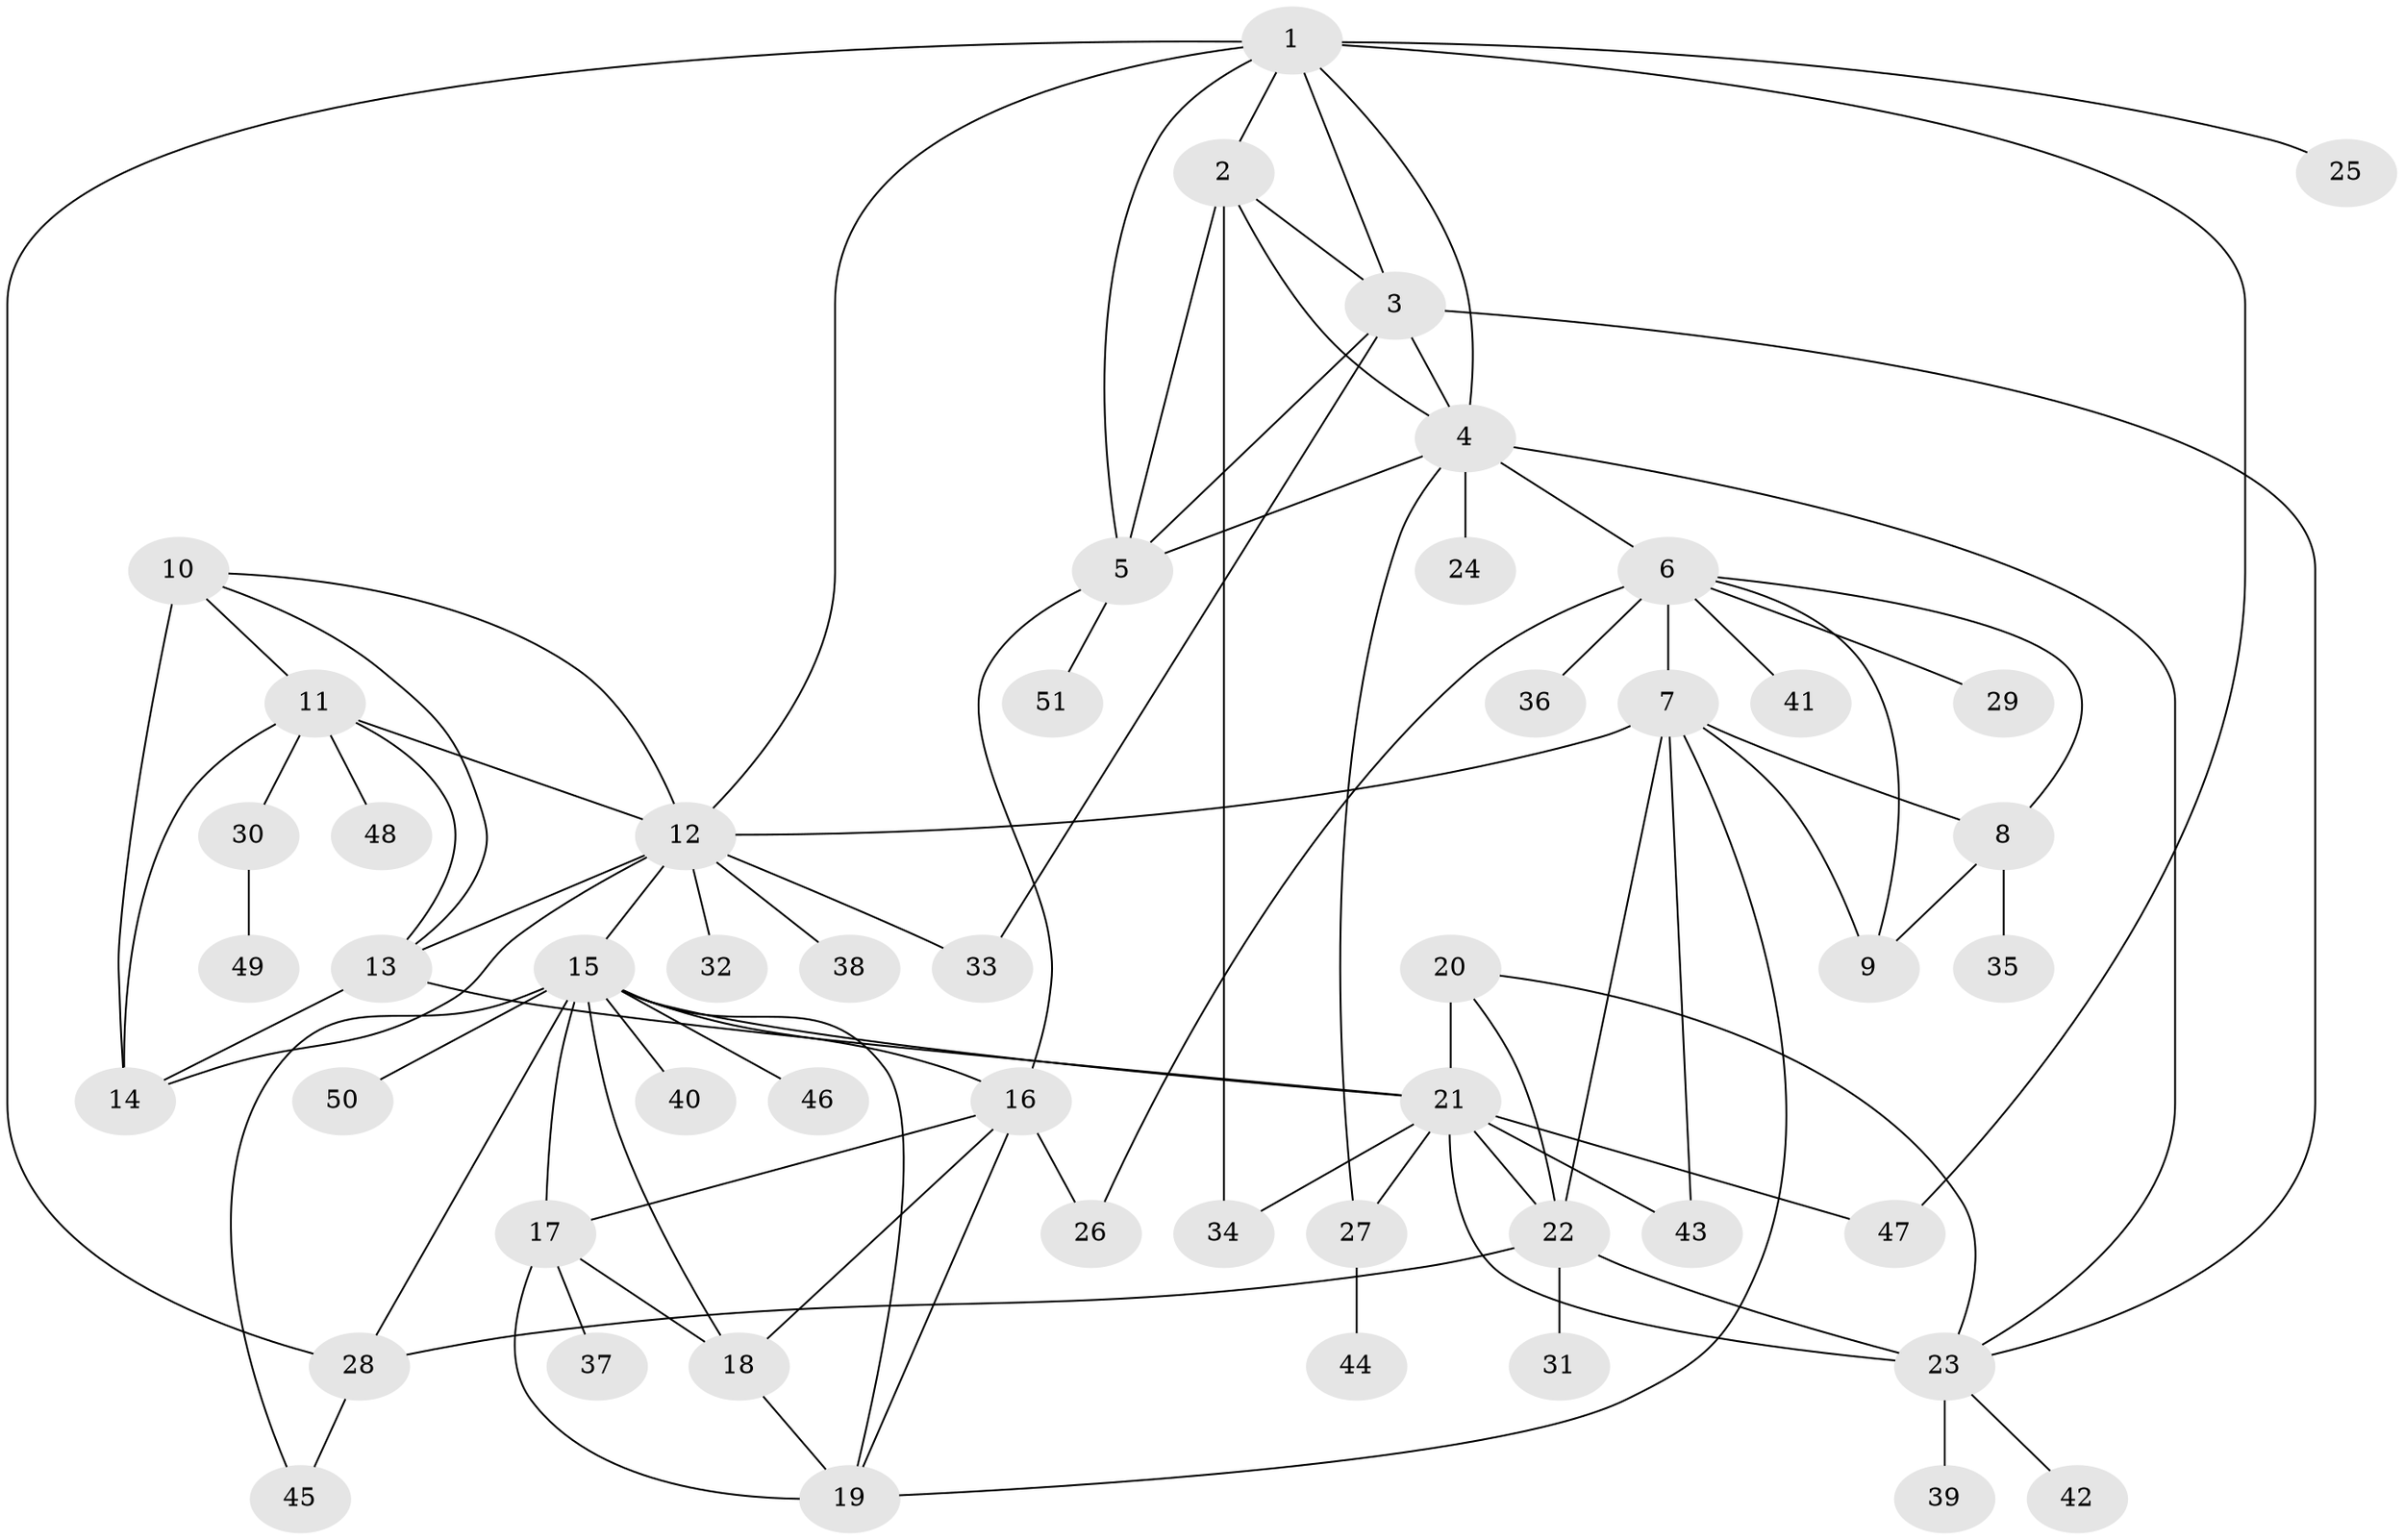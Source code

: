 // original degree distribution, {9: 0.009900990099009901, 8: 0.039603960396039604, 6: 0.0594059405940594, 11: 0.0297029702970297, 10: 0.019801980198019802, 7: 0.039603960396039604, 5: 0.0297029702970297, 4: 0.039603960396039604, 12: 0.009900990099009901, 1: 0.5445544554455446, 2: 0.15841584158415842, 3: 0.019801980198019802}
// Generated by graph-tools (version 1.1) at 2025/37/03/09/25 02:37:29]
// undirected, 51 vertices, 90 edges
graph export_dot {
graph [start="1"]
  node [color=gray90,style=filled];
  1;
  2;
  3;
  4;
  5;
  6;
  7;
  8;
  9;
  10;
  11;
  12;
  13;
  14;
  15;
  16;
  17;
  18;
  19;
  20;
  21;
  22;
  23;
  24;
  25;
  26;
  27;
  28;
  29;
  30;
  31;
  32;
  33;
  34;
  35;
  36;
  37;
  38;
  39;
  40;
  41;
  42;
  43;
  44;
  45;
  46;
  47;
  48;
  49;
  50;
  51;
  1 -- 2 [weight=1.0];
  1 -- 3 [weight=1.0];
  1 -- 4 [weight=1.0];
  1 -- 5 [weight=1.0];
  1 -- 12 [weight=1.0];
  1 -- 25 [weight=1.0];
  1 -- 28 [weight=1.0];
  1 -- 47 [weight=1.0];
  2 -- 3 [weight=2.0];
  2 -- 4 [weight=1.0];
  2 -- 5 [weight=1.0];
  2 -- 34 [weight=4.0];
  3 -- 4 [weight=1.0];
  3 -- 5 [weight=2.0];
  3 -- 23 [weight=1.0];
  3 -- 33 [weight=1.0];
  4 -- 5 [weight=1.0];
  4 -- 6 [weight=1.0];
  4 -- 23 [weight=1.0];
  4 -- 24 [weight=3.0];
  4 -- 27 [weight=1.0];
  5 -- 16 [weight=1.0];
  5 -- 51 [weight=1.0];
  6 -- 7 [weight=2.0];
  6 -- 8 [weight=1.0];
  6 -- 9 [weight=1.0];
  6 -- 26 [weight=1.0];
  6 -- 29 [weight=1.0];
  6 -- 36 [weight=1.0];
  6 -- 41 [weight=1.0];
  7 -- 8 [weight=2.0];
  7 -- 9 [weight=2.0];
  7 -- 12 [weight=1.0];
  7 -- 19 [weight=1.0];
  7 -- 22 [weight=1.0];
  7 -- 43 [weight=1.0];
  8 -- 9 [weight=1.0];
  8 -- 35 [weight=1.0];
  10 -- 11 [weight=1.0];
  10 -- 12 [weight=1.0];
  10 -- 13 [weight=1.0];
  10 -- 14 [weight=3.0];
  11 -- 12 [weight=1.0];
  11 -- 13 [weight=1.0];
  11 -- 14 [weight=1.0];
  11 -- 30 [weight=1.0];
  11 -- 48 [weight=1.0];
  12 -- 13 [weight=1.0];
  12 -- 14 [weight=1.0];
  12 -- 15 [weight=1.0];
  12 -- 32 [weight=1.0];
  12 -- 33 [weight=1.0];
  12 -- 38 [weight=1.0];
  13 -- 14 [weight=1.0];
  13 -- 21 [weight=1.0];
  15 -- 16 [weight=1.0];
  15 -- 17 [weight=1.0];
  15 -- 18 [weight=1.0];
  15 -- 19 [weight=1.0];
  15 -- 21 [weight=1.0];
  15 -- 28 [weight=1.0];
  15 -- 40 [weight=1.0];
  15 -- 45 [weight=1.0];
  15 -- 46 [weight=1.0];
  15 -- 50 [weight=1.0];
  16 -- 17 [weight=1.0];
  16 -- 18 [weight=1.0];
  16 -- 19 [weight=1.0];
  16 -- 26 [weight=2.0];
  17 -- 18 [weight=1.0];
  17 -- 19 [weight=1.0];
  17 -- 37 [weight=2.0];
  18 -- 19 [weight=1.0];
  20 -- 21 [weight=3.0];
  20 -- 22 [weight=1.0];
  20 -- 23 [weight=1.0];
  21 -- 22 [weight=2.0];
  21 -- 23 [weight=2.0];
  21 -- 27 [weight=1.0];
  21 -- 34 [weight=1.0];
  21 -- 43 [weight=1.0];
  21 -- 47 [weight=1.0];
  22 -- 23 [weight=1.0];
  22 -- 28 [weight=1.0];
  22 -- 31 [weight=3.0];
  23 -- 39 [weight=3.0];
  23 -- 42 [weight=1.0];
  27 -- 44 [weight=1.0];
  28 -- 45 [weight=1.0];
  30 -- 49 [weight=1.0];
}
